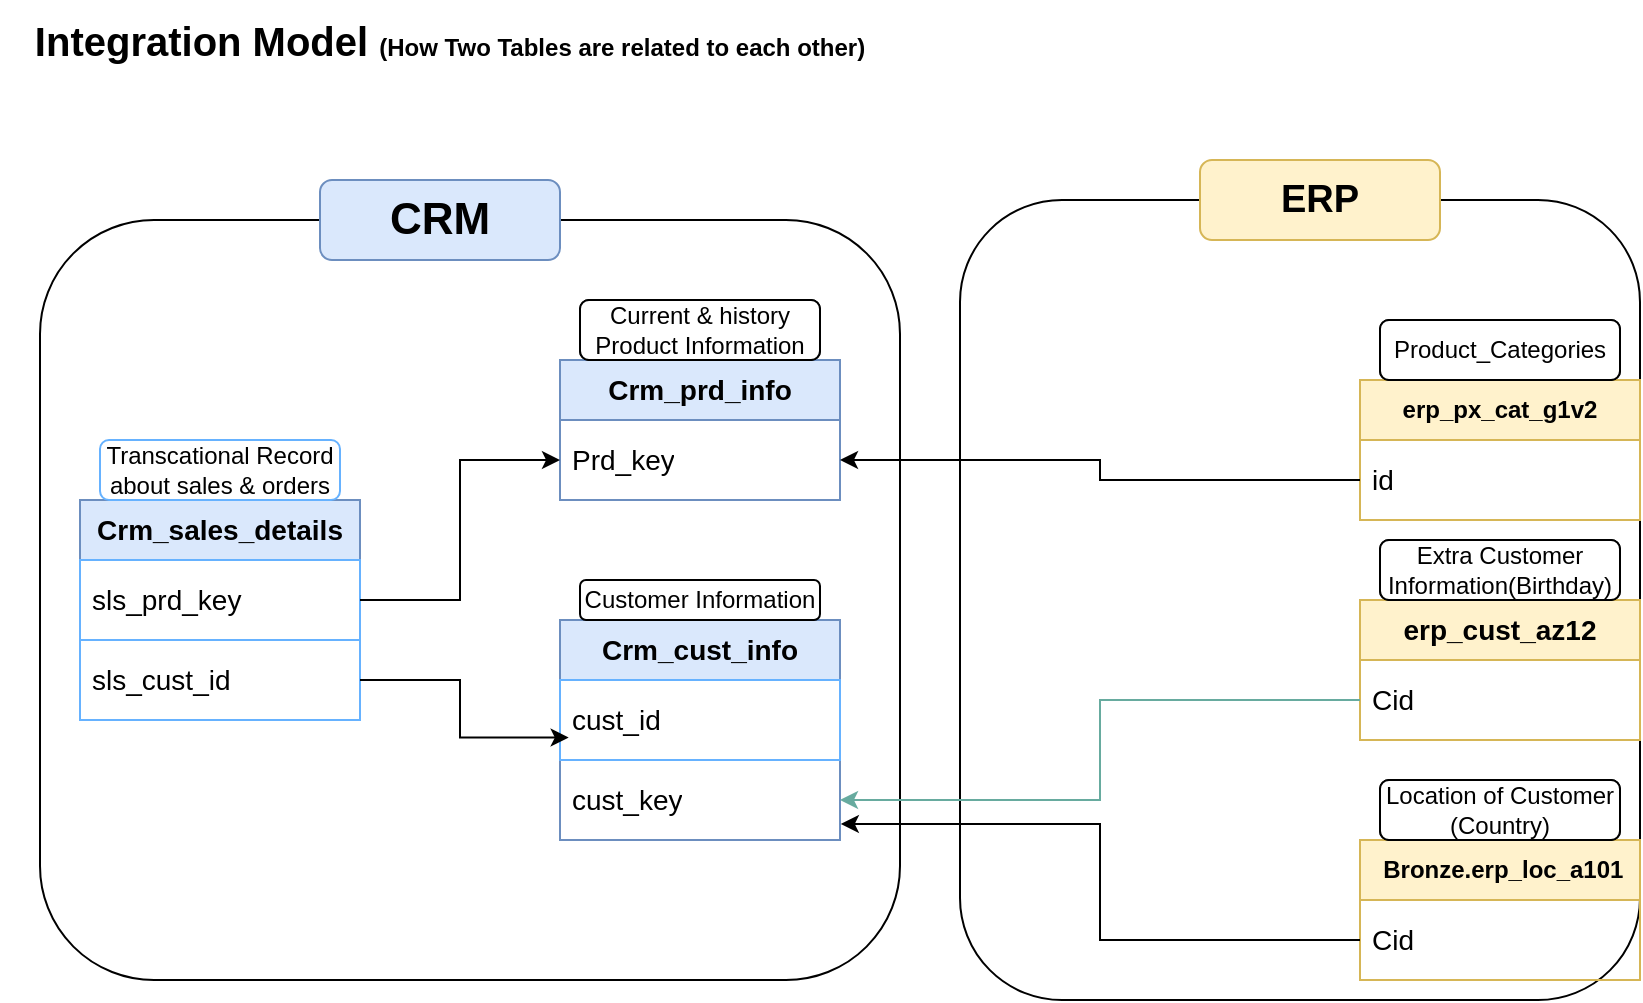 <mxfile version="27.0.9">
  <diagram name="Page-1" id="j8ukM8r_PKzxLZy8kHk1">
    <mxGraphModel dx="1042" dy="626" grid="1" gridSize="10" guides="1" tooltips="1" connect="1" arrows="1" fold="1" page="1" pageScale="1" pageWidth="850" pageHeight="1100" math="0" shadow="0">
      <root>
        <mxCell id="0" />
        <mxCell id="1" parent="0" />
        <mxCell id="sU42MHoQsDXEwmxpjHEm-77" value="" style="rounded=1;whiteSpace=wrap;html=1;fillColor=none;" parent="1" vertex="1">
          <mxGeometry x="40" y="150" width="430" height="380" as="geometry" />
        </mxCell>
        <mxCell id="sU42MHoQsDXEwmxpjHEm-80" value="" style="rounded=1;whiteSpace=wrap;html=1;fillColor=none;strokeColor=default;" parent="1" vertex="1">
          <mxGeometry x="500" y="140" width="340" height="400" as="geometry" />
        </mxCell>
        <mxCell id="sU42MHoQsDXEwmxpjHEm-1" value="Integration Model &lt;font style=&quot;font-size: 12px;&quot;&gt;(How Two Tables are related to each other)&lt;/font&gt;" style="rounded=0;whiteSpace=wrap;html=1;fontSize=20;fontStyle=1;fillColor=default;strokeColor=none;" parent="1" vertex="1">
          <mxGeometry x="20" y="40" width="450" height="40" as="geometry" />
        </mxCell>
        <mxCell id="sU42MHoQsDXEwmxpjHEm-24" value="" style="group" parent="1" vertex="1" connectable="0">
          <mxGeometry x="300" y="190" width="140" height="100" as="geometry" />
        </mxCell>
        <mxCell id="sU42MHoQsDXEwmxpjHEm-21" value="&lt;font style=&quot;font-size: 14px;&quot;&gt;&lt;b style=&quot;&quot;&gt;Crm_prd_info&lt;/b&gt;&lt;/font&gt;" style="swimlane;fontStyle=0;childLayout=stackLayout;horizontal=1;startSize=30;horizontalStack=0;resizeParent=1;resizeParentMax=0;resizeLast=0;collapsible=1;marginBottom=0;whiteSpace=wrap;html=1;fillColor=#dae8fc;strokeColor=#6c8ebf;" parent="sU42MHoQsDXEwmxpjHEm-24" vertex="1">
          <mxGeometry y="30" width="140" height="70" as="geometry">
            <mxRectangle x="220" y="180" width="140" height="30" as="alternateBounds" />
          </mxGeometry>
        </mxCell>
        <mxCell id="sU42MHoQsDXEwmxpjHEm-22" value="&lt;font style=&quot;font-size: 14px;&quot;&gt;Prd_key&lt;/font&gt;" style="text;strokeColor=none;fillColor=none;align=left;verticalAlign=middle;spacingLeft=4;spacingRight=4;overflow=hidden;points=[[0,0.5],[1,0.5]];portConstraint=eastwest;rotatable=0;whiteSpace=wrap;html=1;" parent="sU42MHoQsDXEwmxpjHEm-21" vertex="1">
          <mxGeometry y="30" width="140" height="40" as="geometry" />
        </mxCell>
        <mxCell id="sU42MHoQsDXEwmxpjHEm-23" value="Current &amp;amp; history Product Information" style="rounded=1;whiteSpace=wrap;html=1;" parent="sU42MHoQsDXEwmxpjHEm-24" vertex="1">
          <mxGeometry x="10" width="120" height="30" as="geometry" />
        </mxCell>
        <mxCell id="sU42MHoQsDXEwmxpjHEm-41" value="Current &amp;amp; history Product Information" style="rounded=1;whiteSpace=wrap;html=1;" parent="sU42MHoQsDXEwmxpjHEm-24" vertex="1">
          <mxGeometry x="10" width="120" height="30" as="geometry" />
        </mxCell>
        <mxCell id="sU42MHoQsDXEwmxpjHEm-25" value="" style="group" parent="1" vertex="1" connectable="0">
          <mxGeometry x="300" y="330" width="140" height="90" as="geometry" />
        </mxCell>
        <mxCell id="sU42MHoQsDXEwmxpjHEm-18" value="&lt;font style=&quot;font-size: 14px;&quot;&gt;&lt;b style=&quot;&quot;&gt;Crm_cust_info&lt;/b&gt;&lt;/font&gt;" style="swimlane;fontStyle=0;childLayout=stackLayout;horizontal=1;startSize=30;horizontalStack=0;resizeParent=1;resizeParentMax=0;resizeLast=0;collapsible=1;marginBottom=0;whiteSpace=wrap;html=1;fillColor=#dae8fc;strokeColor=#6c8ebf;movable=1;resizable=1;rotatable=1;deletable=1;editable=1;locked=0;connectable=1;" parent="sU42MHoQsDXEwmxpjHEm-25" vertex="1">
          <mxGeometry y="20" width="140" height="110" as="geometry">
            <mxRectangle x="220" y="180" width="140" height="30" as="alternateBounds" />
          </mxGeometry>
        </mxCell>
        <mxCell id="sU42MHoQsDXEwmxpjHEm-19" value="&lt;font style=&quot;font-size: 14px;&quot;&gt;cust_id&lt;/font&gt;" style="text;strokeColor=#66B2FF;fillColor=none;align=left;verticalAlign=middle;spacingLeft=4;spacingRight=4;overflow=hidden;points=[[0,0.5],[1,0.5]];portConstraint=eastwest;rotatable=1;whiteSpace=wrap;html=1;movable=1;resizable=1;deletable=1;editable=1;locked=0;connectable=1;" parent="sU42MHoQsDXEwmxpjHEm-18" vertex="1">
          <mxGeometry y="30" width="140" height="40" as="geometry" />
        </mxCell>
        <mxCell id="sU42MHoQsDXEwmxpjHEm-57" value="&lt;font style=&quot;font-size: 14px;&quot;&gt;cust_key&lt;/font&gt;" style="text;strokeColor=none;fillColor=none;align=left;verticalAlign=middle;spacingLeft=4;spacingRight=4;overflow=hidden;points=[[0,0.5],[1,0.5]];portConstraint=eastwest;rotatable=1;whiteSpace=wrap;html=1;movable=1;resizable=1;deletable=1;editable=1;locked=0;connectable=1;" parent="sU42MHoQsDXEwmxpjHEm-18" vertex="1">
          <mxGeometry y="70" width="140" height="40" as="geometry" />
        </mxCell>
        <mxCell id="sU42MHoQsDXEwmxpjHEm-20" value="Customer Information" style="rounded=1;whiteSpace=wrap;html=1;movable=1;resizable=1;rotatable=1;deletable=1;editable=1;locked=0;connectable=1;" parent="sU42MHoQsDXEwmxpjHEm-25" vertex="1">
          <mxGeometry x="10" width="120" height="20" as="geometry" />
        </mxCell>
        <mxCell id="sU42MHoQsDXEwmxpjHEm-26" value="" style="group;strokeColor=none;" parent="1" vertex="1" connectable="0">
          <mxGeometry x="60" y="260" width="140" height="140" as="geometry" />
        </mxCell>
        <mxCell id="sU42MHoQsDXEwmxpjHEm-27" value="&lt;font style=&quot;font-size: 14px;&quot;&gt;&lt;b style=&quot;&quot;&gt;Crm_sales_details&lt;/b&gt;&lt;/font&gt;" style="swimlane;fontStyle=0;childLayout=stackLayout;horizontal=1;startSize=30;horizontalStack=0;resizeParent=1;resizeParentMax=0;resizeLast=0;collapsible=1;marginBottom=0;whiteSpace=wrap;html=1;fillColor=#dae8fc;strokeColor=#6c8ebf;" parent="sU42MHoQsDXEwmxpjHEm-26" vertex="1">
          <mxGeometry y="30" width="140" height="110" as="geometry">
            <mxRectangle y="30" width="140" height="30" as="alternateBounds" />
          </mxGeometry>
        </mxCell>
        <mxCell id="sU42MHoQsDXEwmxpjHEm-28" value="&lt;span style=&quot;font-size: 14px;&quot;&gt;sls_prd_key&lt;/span&gt;" style="text;strokeColor=#66B2FF;fillColor=none;align=left;verticalAlign=middle;spacingLeft=4;spacingRight=4;overflow=hidden;points=[[0,0.5],[1,0.5]];portConstraint=eastwest;rotatable=0;whiteSpace=wrap;html=1;" parent="sU42MHoQsDXEwmxpjHEm-27" vertex="1">
          <mxGeometry y="30" width="140" height="40" as="geometry" />
        </mxCell>
        <mxCell id="sU42MHoQsDXEwmxpjHEm-31" value="&lt;span style=&quot;font-size: 14px;&quot;&gt;sls_cust_id&lt;/span&gt;" style="text;strokeColor=#66B2FF;fillColor=none;align=left;verticalAlign=middle;spacingLeft=4;spacingRight=4;overflow=hidden;points=[[0,0.5],[1,0.5]];portConstraint=eastwest;rotatable=0;whiteSpace=wrap;html=1;" parent="sU42MHoQsDXEwmxpjHEm-27" vertex="1">
          <mxGeometry y="70" width="140" height="40" as="geometry" />
        </mxCell>
        <mxCell id="sU42MHoQsDXEwmxpjHEm-33" style="edgeStyle=orthogonalEdgeStyle;rounded=0;orthogonalLoop=1;jettySize=auto;html=1;exitX=1;exitY=0.5;exitDx=0;exitDy=0;" parent="sU42MHoQsDXEwmxpjHEm-27" source="sU42MHoQsDXEwmxpjHEm-31" target="sU42MHoQsDXEwmxpjHEm-31" edge="1">
          <mxGeometry relative="1" as="geometry" />
        </mxCell>
        <mxCell id="sU42MHoQsDXEwmxpjHEm-29" value="Transcational Record&lt;div&gt;about sales &amp;amp; orders&lt;/div&gt;" style="rounded=1;whiteSpace=wrap;html=1;strokeColor=#66B2FF;" parent="sU42MHoQsDXEwmxpjHEm-26" vertex="1">
          <mxGeometry x="10" width="120" height="30" as="geometry" />
        </mxCell>
        <mxCell id="sU42MHoQsDXEwmxpjHEm-38" style="edgeStyle=orthogonalEdgeStyle;rounded=0;orthogonalLoop=1;jettySize=auto;html=1;entryX=0;entryY=0.5;entryDx=0;entryDy=0;" parent="1" source="sU42MHoQsDXEwmxpjHEm-28" target="sU42MHoQsDXEwmxpjHEm-22" edge="1">
          <mxGeometry relative="1" as="geometry" />
        </mxCell>
        <mxCell id="sU42MHoQsDXEwmxpjHEm-44" value="" style="group" parent="1" vertex="1" connectable="0">
          <mxGeometry x="700" y="310" width="140" height="100" as="geometry" />
        </mxCell>
        <mxCell id="sU42MHoQsDXEwmxpjHEm-45" value="&lt;span style=&quot;font-size: 14px;&quot;&gt;&lt;b&gt;erp_cust_az12&lt;/b&gt;&lt;/span&gt;" style="swimlane;fontStyle=0;childLayout=stackLayout;horizontal=1;startSize=30;horizontalStack=0;resizeParent=1;resizeParentMax=0;resizeLast=0;collapsible=1;marginBottom=0;whiteSpace=wrap;html=1;fillColor=#fff2cc;strokeColor=#d6b656;" parent="sU42MHoQsDXEwmxpjHEm-44" vertex="1">
          <mxGeometry y="30" width="140" height="70" as="geometry">
            <mxRectangle x="220" y="180" width="140" height="30" as="alternateBounds" />
          </mxGeometry>
        </mxCell>
        <mxCell id="sU42MHoQsDXEwmxpjHEm-46" value="&lt;span style=&quot;font-size: 14px;&quot;&gt;Cid&lt;/span&gt;" style="text;strokeColor=none;fillColor=none;align=left;verticalAlign=middle;spacingLeft=4;spacingRight=4;overflow=hidden;points=[[0,0.5],[1,0.5]];portConstraint=eastwest;rotatable=0;whiteSpace=wrap;html=1;" parent="sU42MHoQsDXEwmxpjHEm-45" vertex="1">
          <mxGeometry y="30" width="140" height="40" as="geometry" />
        </mxCell>
        <mxCell id="sU42MHoQsDXEwmxpjHEm-47" value="Current &amp;amp; history Product Information" style="rounded=1;whiteSpace=wrap;html=1;" parent="sU42MHoQsDXEwmxpjHEm-44" vertex="1">
          <mxGeometry x="10" width="120" height="30" as="geometry" />
        </mxCell>
        <mxCell id="sU42MHoQsDXEwmxpjHEm-48" value="Extra Customer&lt;div&gt;Information(Birthday)&lt;/div&gt;" style="rounded=1;whiteSpace=wrap;html=1;" parent="sU42MHoQsDXEwmxpjHEm-44" vertex="1">
          <mxGeometry x="10" width="120" height="30" as="geometry" />
        </mxCell>
        <mxCell id="sU42MHoQsDXEwmxpjHEm-58" style="edgeStyle=orthogonalEdgeStyle;rounded=0;orthogonalLoop=1;jettySize=auto;html=1;entryX=0.031;entryY=0.72;entryDx=0;entryDy=0;entryPerimeter=0;" parent="1" source="sU42MHoQsDXEwmxpjHEm-31" target="sU42MHoQsDXEwmxpjHEm-19" edge="1">
          <mxGeometry relative="1" as="geometry" />
        </mxCell>
        <mxCell id="sU42MHoQsDXEwmxpjHEm-60" style="edgeStyle=orthogonalEdgeStyle;rounded=0;orthogonalLoop=1;jettySize=auto;html=1;entryX=1;entryY=0.5;entryDx=0;entryDy=0;strokeColor=#67AB9F;" parent="1" source="sU42MHoQsDXEwmxpjHEm-46" target="sU42MHoQsDXEwmxpjHEm-57" edge="1">
          <mxGeometry relative="1" as="geometry" />
        </mxCell>
        <mxCell id="sU42MHoQsDXEwmxpjHEm-61" value="" style="group" parent="1" vertex="1" connectable="0">
          <mxGeometry x="700" y="430" width="140" height="100" as="geometry" />
        </mxCell>
        <mxCell id="sU42MHoQsDXEwmxpjHEm-62" value="&lt;b style=&quot;&quot;&gt;&lt;font&gt;&amp;nbsp;Bronze.erp_loc_a101&lt;/font&gt;&lt;/b&gt;" style="swimlane;fontStyle=0;childLayout=stackLayout;horizontal=1;startSize=30;horizontalStack=0;resizeParent=1;resizeParentMax=0;resizeLast=0;collapsible=1;marginBottom=0;whiteSpace=wrap;html=1;fillColor=#fff2cc;strokeColor=#d6b656;" parent="sU42MHoQsDXEwmxpjHEm-61" vertex="1">
          <mxGeometry y="30" width="140" height="70" as="geometry">
            <mxRectangle x="220" y="180" width="140" height="30" as="alternateBounds" />
          </mxGeometry>
        </mxCell>
        <mxCell id="sU42MHoQsDXEwmxpjHEm-63" value="&lt;span style=&quot;font-size: 14px;&quot;&gt;Cid&lt;/span&gt;" style="text;strokeColor=none;fillColor=none;align=left;verticalAlign=middle;spacingLeft=4;spacingRight=4;overflow=hidden;points=[[0,0.5],[1,0.5]];portConstraint=eastwest;rotatable=0;whiteSpace=wrap;html=1;" parent="sU42MHoQsDXEwmxpjHEm-62" vertex="1">
          <mxGeometry y="30" width="140" height="40" as="geometry" />
        </mxCell>
        <mxCell id="sU42MHoQsDXEwmxpjHEm-64" value="Current &amp;amp; history Product Information" style="rounded=1;whiteSpace=wrap;html=1;" parent="sU42MHoQsDXEwmxpjHEm-61" vertex="1">
          <mxGeometry x="10" width="120" height="30" as="geometry" />
        </mxCell>
        <mxCell id="sU42MHoQsDXEwmxpjHEm-65" value="Location of Customer&lt;div&gt;&lt;span style=&quot;background-color: transparent; color: light-dark(rgb(0, 0, 0), rgb(255, 255, 255));&quot;&gt;(Country)&lt;/span&gt;&lt;/div&gt;" style="rounded=1;whiteSpace=wrap;html=1;" parent="sU42MHoQsDXEwmxpjHEm-61" vertex="1">
          <mxGeometry x="10" width="120" height="30" as="geometry" />
        </mxCell>
        <mxCell id="sU42MHoQsDXEwmxpjHEm-66" style="edgeStyle=orthogonalEdgeStyle;rounded=0;orthogonalLoop=1;jettySize=auto;html=1;entryX=1.003;entryY=0.8;entryDx=0;entryDy=0;entryPerimeter=0;" parent="1" source="sU42MHoQsDXEwmxpjHEm-63" target="sU42MHoQsDXEwmxpjHEm-57" edge="1">
          <mxGeometry relative="1" as="geometry" />
        </mxCell>
        <mxCell id="sU42MHoQsDXEwmxpjHEm-67" value="" style="group" parent="1" vertex="1" connectable="0">
          <mxGeometry x="700" y="200" width="140" height="100" as="geometry" />
        </mxCell>
        <mxCell id="sU42MHoQsDXEwmxpjHEm-68" value="&lt;b&gt;erp_px_cat_g1v2&lt;/b&gt;" style="swimlane;fontStyle=0;childLayout=stackLayout;horizontal=1;startSize=30;horizontalStack=0;resizeParent=1;resizeParentMax=0;resizeLast=0;collapsible=1;marginBottom=0;whiteSpace=wrap;html=1;fillColor=#fff2cc;strokeColor=#d6b656;" parent="sU42MHoQsDXEwmxpjHEm-67" vertex="1">
          <mxGeometry y="30" width="140" height="70" as="geometry">
            <mxRectangle x="220" y="180" width="140" height="30" as="alternateBounds" />
          </mxGeometry>
        </mxCell>
        <mxCell id="sU42MHoQsDXEwmxpjHEm-69" value="&lt;span style=&quot;font-size: 14px;&quot;&gt;id&lt;/span&gt;" style="text;strokeColor=none;fillColor=none;align=left;verticalAlign=middle;spacingLeft=4;spacingRight=4;overflow=hidden;points=[[0,0.5],[1,0.5]];portConstraint=eastwest;rotatable=0;whiteSpace=wrap;html=1;" parent="sU42MHoQsDXEwmxpjHEm-68" vertex="1">
          <mxGeometry y="30" width="140" height="40" as="geometry" />
        </mxCell>
        <mxCell id="sU42MHoQsDXEwmxpjHEm-70" value="Current &amp;amp; history Product Information" style="rounded=1;whiteSpace=wrap;html=1;" parent="sU42MHoQsDXEwmxpjHEm-67" vertex="1">
          <mxGeometry x="10" width="120" height="30" as="geometry" />
        </mxCell>
        <mxCell id="sU42MHoQsDXEwmxpjHEm-71" value="Product_Categories" style="rounded=1;whiteSpace=wrap;html=1;" parent="sU42MHoQsDXEwmxpjHEm-67" vertex="1">
          <mxGeometry x="10" width="120" height="30" as="geometry" />
        </mxCell>
        <mxCell id="sU42MHoQsDXEwmxpjHEm-76" style="edgeStyle=orthogonalEdgeStyle;rounded=0;orthogonalLoop=1;jettySize=auto;html=1;exitX=0;exitY=0.5;exitDx=0;exitDy=0;strokeColor=#000000;" parent="1" source="sU42MHoQsDXEwmxpjHEm-69" target="sU42MHoQsDXEwmxpjHEm-22" edge="1">
          <mxGeometry relative="1" as="geometry" />
        </mxCell>
        <mxCell id="sU42MHoQsDXEwmxpjHEm-79" value="&lt;font style=&quot;font-size: 22px;&quot;&gt;CRM&lt;/font&gt;" style="rounded=1;whiteSpace=wrap;html=1;fillColor=#dae8fc;strokeColor=#6c8ebf;fontStyle=1;fontSize=20;" parent="1" vertex="1">
          <mxGeometry x="180" y="130" width="120" height="40" as="geometry" />
        </mxCell>
        <mxCell id="sU42MHoQsDXEwmxpjHEm-83" value="&lt;font style=&quot;font-size: 19px;&quot;&gt;ERP&lt;/font&gt;" style="rounded=1;whiteSpace=wrap;html=1;fontStyle=1;fillColor=#fff2cc;strokeColor=#d6b656;" parent="1" vertex="1">
          <mxGeometry x="620" y="120" width="120" height="40" as="geometry" />
        </mxCell>
      </root>
    </mxGraphModel>
  </diagram>
</mxfile>
